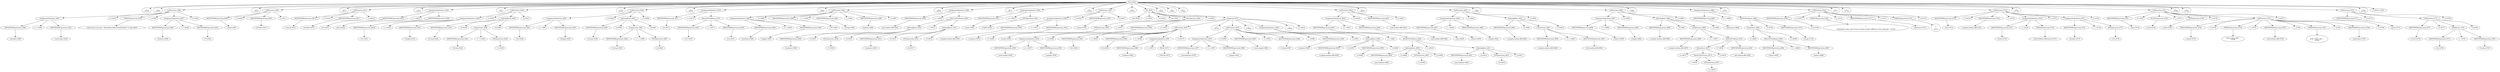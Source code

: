 digraph {

"Prog_6383"->"<
>6384";
"Prog_6383"->"<
>6385";
"Prog_6383"->"CallFunction_6386";
"CallFunction_6386"->"AssignmentOpetators_6387";
"AssignmentOpetators_6387"->"IDENTIFIERExpression_6388";
"IDENTIFIERExpression_6388"->"<datafile>6389";
"AssignmentOpetators_6387"->"<<->6390";
"AssignmentOpetators_6387"->"IDENTIFIERExpression_6391";
"IDENTIFIERExpression_6391"->"<read.table>6392";
"CallFunction_6386"->"<(>6393";
"CallFunction_6386"->"STRINGExpression_6394";
"STRINGExpression_6394"->"<http://www.uvm.edu/~dhowell/methods7/DataFiles/Ex7-31.dat>6395";
"CallFunction_6386"->"<,>6396";
"CallFunction_6386"->"AssignmentOpetators_6397";
"AssignmentOpetators_6397"->"IDENTIFIERExpression_6398";
"IDENTIFIERExpression_6398"->"<header>6399";
"AssignmentOpetators_6397"->"<=>6400";
"AssignmentOpetators_6397"->"IDENTIFIERExpression_6401";
"IDENTIFIERExpression_6401"->"<T>6402";
"CallFunction_6386"->"<)>6403";
"Prog_6383"->"<
>6404";
"Prog_6383"->"CallFunction_6405";
"CallFunction_6405"->"IDENTIFIERExpression_6406";
"IDENTIFIERExpression_6406"->"<head>6407";
"CallFunction_6405"->"<(>6408";
"CallFunction_6405"->"IDENTIFIERExpression_6409";
"IDENTIFIERExpression_6409"->"<datafile>6410";
"CallFunction_6405"->"<)>6411";
"Prog_6383"->"<
>6412";
"Prog_6383"->"CallFunction_6413";
"CallFunction_6413"->"IDENTIFIERExpression_6414";
"IDENTIFIERExpression_6414"->"<attach>6415";
"CallFunction_6413"->"<(>6416";
"CallFunction_6413"->"IDENTIFIERExpression_6417";
"IDENTIFIERExpression_6417"->"<datafile>6418";
"CallFunction_6413"->"<)>6419";
"Prog_6383"->"<
>6420";
"Prog_6383"->"AssignmentOpetators_6421";
"AssignmentOpetators_6421"->"IDENTIFIERExpression_6422";
"IDENTIFIERExpression_6422"->"<dv>6423";
"AssignmentOpetators_6421"->"<<->6424";
"AssignmentOpetators_6421"->"IDENTIFIERExpression_6425";
"IDENTIFIERExpression_6425"->"<Gain>6426";
"Prog_6383"->"<
>6427";
"Prog_6383"->"CallFunction_6428";
"CallFunction_6428"->"AssignmentOpetators_6429";
"AssignmentOpetators_6429"->"IDENTIFIERExpression_6430";
"IDENTIFIERExpression_6430"->"<n1>6431";
"AssignmentOpetators_6429"->"<<->6432";
"AssignmentOpetators_6429"->"IDENTIFIERExpression_6433";
"IDENTIFIERExpression_6433"->"<length>6434";
"CallFunction_6428"->"<(>6435";
"CallFunction_6428"->"IndexingBasic_6436";
"IndexingBasic_6436"->"IDENTIFIERExpression_6437";
"IDENTIFIERExpression_6437"->"<Group>6438";
"IndexingBasic_6436"->"<[>6439";
"IndexingBasic_6436"->"Comparisons_6440";
"Comparisons_6440"->"IDENTIFIERExpression_6441";
"IDENTIFIERExpression_6441"->"<Group>6442";
"Comparisons_6440"->"<==>6443";
"Comparisons_6440"->"INTExpression_6444";
"INTExpression_6444"->"<1>6445";
"IndexingBasic_6436"->"<]>6446";
"CallFunction_6428"->"<)>6447";
"Prog_6383"->"<
>6448";
"Prog_6383"->"CallFunction_6449";
"CallFunction_6449"->"AssignmentOpetators_6450";
"AssignmentOpetators_6450"->"IDENTIFIERExpression_6451";
"IDENTIFIERExpression_6451"->"<n2>6452";
"AssignmentOpetators_6450"->"<<->6453";
"AssignmentOpetators_6450"->"IDENTIFIERExpression_6454";
"IDENTIFIERExpression_6454"->"<length>6455";
"CallFunction_6449"->"<(>6456";
"CallFunction_6449"->"IndexingBasic_6457";
"IndexingBasic_6457"->"IDENTIFIERExpression_6458";
"IDENTIFIERExpression_6458"->"<Group>6459";
"IndexingBasic_6457"->"<[>6460";
"IndexingBasic_6457"->"Comparisons_6461";
"Comparisons_6461"->"IDENTIFIERExpression_6462";
"IDENTIFIERExpression_6462"->"<Group>6463";
"Comparisons_6461"->"<==>6464";
"Comparisons_6461"->"INTExpression_6465";
"INTExpression_6465"->"<2>6466";
"IndexingBasic_6457"->"<]>6467";
"CallFunction_6449"->"<)>6468";
"Prog_6383"->"<
>6469";
"Prog_6383"->"AssignmentOpetators_6470";
"AssignmentOpetators_6470"->"IDENTIFIERExpression_6471";
"IDENTIFIERExpression_6471"->"<N>6472";
"AssignmentOpetators_6470"->"<=>6473";
"AssignmentOpetators_6470"->"MinusOrPlusBinary_6474";
"MinusOrPlusBinary_6474"->"IDENTIFIERExpression_6475";
"IDENTIFIERExpression_6475"->"<n1>6476";
"MinusOrPlusBinary_6474"->"<+>6477";
"MinusOrPlusBinary_6474"->"IDENTIFIERExpression_6478";
"IDENTIFIERExpression_6478"->"<n2>6479";
"Prog_6383"->"<
>6480";
"Prog_6383"->"CallFunction_6481";
"CallFunction_6481"->"AssignmentOpetators_6482";
"AssignmentOpetators_6482"->"IDENTIFIERExpression_6483";
"IDENTIFIERExpression_6483"->"<medians>6484";
"AssignmentOpetators_6482"->"<<->6485";
"AssignmentOpetators_6482"->"IDENTIFIERExpression_6486";
"IDENTIFIERExpression_6486"->"<tapply>6487";
"CallFunction_6481"->"<(>6488";
"CallFunction_6481"->"IDENTIFIERExpression_6489";
"IDENTIFIERExpression_6489"->"<dv>6490";
"CallFunction_6481"->"<,>6491";
"CallFunction_6481"->"IDENTIFIERExpression_6492";
"IDENTIFIERExpression_6492"->"<Group>6493";
"CallFunction_6481"->"<,>6494";
"CallFunction_6481"->"IDENTIFIERExpression_6495";
"IDENTIFIERExpression_6495"->"<median>6496";
"CallFunction_6481"->"<)>6497";
"Prog_6383"->"<
>6498";
"Prog_6383"->"AssignmentOpetators_6499";
"AssignmentOpetators_6499"->"IDENTIFIERExpression_6500";
"IDENTIFIERExpression_6500"->"<obt.median.diff>6501";
"AssignmentOpetators_6499"->"<<->6502";
"AssignmentOpetators_6499"->"MinusOrPlusBinary_6503";
"MinusOrPlusBinary_6503"->"IndexingBasic_6504";
"IndexingBasic_6504"->"IDENTIFIERExpression_6505";
"IDENTIFIERExpression_6505"->"<medians>6506";
"IndexingBasic_6504"->"<[>6507";
"IndexingBasic_6504"->"INTExpression_6508";
"INTExpression_6508"->"<1>6509";
"IndexingBasic_6504"->"<]>6510";
"MinusOrPlusBinary_6503"->"<->6511";
"MinusOrPlusBinary_6503"->"IndexingBasic_6512";
"IndexingBasic_6512"->"IDENTIFIERExpression_6513";
"IDENTIFIERExpression_6513"->"<medians>6514";
"IndexingBasic_6512"->"<[>6515";
"IndexingBasic_6512"->"INTExpression_6516";
"INTExpression_6516"->"<2>6517";
"IndexingBasic_6512"->"<]>6518";
"Prog_6383"->"<
>6519";
"Prog_6383"->"AssignmentOpetators_6520";
"AssignmentOpetators_6520"->"IDENTIFIERExpression_6521";
"IDENTIFIERExpression_6521"->"<nreps>6522";
"AssignmentOpetators_6520"->"<<->6523";
"AssignmentOpetators_6520"->"INTExpression_6524";
"INTExpression_6524"->"<10000>6525";
"Prog_6383"->"<
>6526";
"Prog_6383"->"CallFunction_6527";
"CallFunction_6527"->"AssignmentOpetators_6528";
"AssignmentOpetators_6528"->"IDENTIFIERExpression_6529";
"IDENTIFIERExpression_6529"->"<sample.median.diff>6530";
"AssignmentOpetators_6528"->"<<->6531";
"AssignmentOpetators_6528"->"IDENTIFIERExpression_6532";
"IDENTIFIERExpression_6532"->"<numeric>6533";
"CallFunction_6527"->"<(>6534";
"CallFunction_6527"->"IDENTIFIERExpression_6535";
"IDENTIFIERExpression_6535"->"<nreps>6536";
"CallFunction_6527"->"<)>6537";
"Prog_6383"->"<
>6538";
"Prog_6383"->"For_6539";
"For_6539"->"<for>6540";
"For_6539"->"<(>6541";
"For_6539"->"<i>6542";
"For_6539"->"<in>6543";
"For_6539"->"ColonOperator_6544";
"ColonOperator_6544"->"INTExpression_6545";
"INTExpression_6545"->"<1>6546";
"ColonOperator_6544"->"<:>6547";
"ColonOperator_6544"->"IDENTIFIERExpression_6548";
"IDENTIFIERExpression_6548"->"<nreps>6549";
"For_6539"->"<)>6550";
"For_6539"->"Compound_6551";
"Compound_6551"->"<{>6552";
"Compound_6551"->"CallFunction_6553";
"CallFunction_6553"->"AssignmentOpetators_6554";
"AssignmentOpetators_6554"->"IDENTIFIERExpression_6555";
"IDENTIFIERExpression_6555"->"<newsample>6556";
"AssignmentOpetators_6554"->"<<->6557";
"AssignmentOpetators_6554"->"IDENTIFIERExpression_6558";
"IDENTIFIERExpression_6558"->"<sample>6559";
"CallFunction_6553"->"<(>6560";
"CallFunction_6553"->"IDENTIFIERExpression_6561";
"IDENTIFIERExpression_6561"->"<dv>6562";
"CallFunction_6553"->"<,>6563";
"CallFunction_6553"->"IDENTIFIERExpression_6564";
"IDENTIFIERExpression_6564"->"<N>6565";
"CallFunction_6553"->"<,>6566";
"CallFunction_6553"->"AssignmentOpetators_6567";
"AssignmentOpetators_6567"->"IDENTIFIERExpression_6568";
"IDENTIFIERExpression_6568"->"<replace>6569";
"AssignmentOpetators_6567"->"<=>6570";
"AssignmentOpetators_6567"->"FALSE_6571";
"FALSE_6571"->"<FALSE>6572";
"CallFunction_6553"->"<)>6573";
"Compound_6551"->"<
>6574";
"Compound_6551"->"CallFunction_6575";
"CallFunction_6575"->"AssignmentOpetators_6576";
"AssignmentOpetators_6576"->"IDENTIFIERExpression_6577";
"IDENTIFIERExpression_6577"->"<newmedians>6578";
"AssignmentOpetators_6576"->"<<->6579";
"AssignmentOpetators_6576"->"IDENTIFIERExpression_6580";
"IDENTIFIERExpression_6580"->"<tapply>6581";
"CallFunction_6575"->"<(>6582";
"CallFunction_6575"->"IDENTIFIERExpression_6583";
"IDENTIFIERExpression_6583"->"<newsample>6584";
"CallFunction_6575"->"<,>6585";
"CallFunction_6575"->"IDENTIFIERExpression_6586";
"IDENTIFIERExpression_6586"->"<Group>6587";
"CallFunction_6575"->"<,>6588";
"CallFunction_6575"->"IDENTIFIERExpression_6589";
"IDENTIFIERExpression_6589"->"<median>6590";
"CallFunction_6575"->"<)>6591";
"Compound_6551"->"<
>6592";
"Compound_6551"->"AssignmentOpetators_6593";
"AssignmentOpetators_6593"->"IndexingBasic_6594";
"IndexingBasic_6594"->"IDENTIFIERExpression_6595";
"IDENTIFIERExpression_6595"->"<sample.median.diff>6596";
"IndexingBasic_6594"->"<[>6597";
"IndexingBasic_6594"->"IDENTIFIERExpression_6598";
"IDENTIFIERExpression_6598"->"<i>6599";
"IndexingBasic_6594"->"<]>6600";
"AssignmentOpetators_6593"->"<<->6601";
"AssignmentOpetators_6593"->"MinusOrPlusBinary_6602";
"MinusOrPlusBinary_6602"->"IndexingBasic_6603";
"IndexingBasic_6603"->"IDENTIFIERExpression_6604";
"IDENTIFIERExpression_6604"->"<newmedians>6605";
"IndexingBasic_6603"->"<[>6606";
"IndexingBasic_6603"->"INTExpression_6607";
"INTExpression_6607"->"<1>6608";
"IndexingBasic_6603"->"<]>6609";
"MinusOrPlusBinary_6602"->"<->6610";
"MinusOrPlusBinary_6602"->"IndexingBasic_6611";
"IndexingBasic_6611"->"IDENTIFIERExpression_6612";
"IDENTIFIERExpression_6612"->"<newmedians>6613";
"IndexingBasic_6611"->"<[>6614";
"IndexingBasic_6611"->"INTExpression_6615";
"INTExpression_6615"->"<2>6616";
"IndexingBasic_6611"->"<]>6617";
"Compound_6551"->"<
>6618";
"Compound_6551"->"<}>6619";
"Prog_6383"->"<
>6620";
"Prog_6383"->"<
>6621";
"Prog_6383"->"<
>6622";
"Prog_6383"->"CallFunction_6623";
"CallFunction_6623"->"AssignmentOpetators_6624";
"AssignmentOpetators_6624"->"IDENTIFIERExpression_6625";
"IDENTIFIERExpression_6625"->"<obt.median.diff>6626";
"AssignmentOpetators_6624"->"<<->6627";
"AssignmentOpetators_6624"->"IDENTIFIERExpression_6628";
"IDENTIFIERExpression_6628"->"<abs>6629";
"CallFunction_6623"->"<(>6630";
"CallFunction_6623"->"IDENTIFIERExpression_6631";
"IDENTIFIERExpression_6631"->"<obt.median.diff>6632";
"CallFunction_6623"->"<)>6633";
"Prog_6383"->"<
>6634";
"Prog_6383"->"CallFunction_6635";
"CallFunction_6635"->"AssignmentOpetators_6636";
"AssignmentOpetators_6636"->"IDENTIFIERExpression_6637";
"IDENTIFIERExpression_6637"->"<above>6638";
"AssignmentOpetators_6636"->"<<->6639";
"AssignmentOpetators_6636"->"IDENTIFIERExpression_6640";
"IDENTIFIERExpression_6640"->"<length>6641";
"CallFunction_6635"->"<(>6642";
"CallFunction_6635"->"IndexingBasic_6643";
"IndexingBasic_6643"->"IDENTIFIERExpression_6644";
"IDENTIFIERExpression_6644"->"<sample.median.diff>6645";
"IndexingBasic_6643"->"<[>6646";
"IndexingBasic_6643"->"Comparisons_6647";
"Comparisons_6647"->"IDENTIFIERExpression_6648";
"IDENTIFIERExpression_6648"->"<sample.median.diff>6649";
"Comparisons_6647"->"<>=>6650";
"Comparisons_6647"->"IDENTIFIERExpression_6651";
"IDENTIFIERExpression_6651"->"<obt.median.diff>6652";
"IndexingBasic_6643"->"<]>6653";
"CallFunction_6635"->"<)>6654";
"Prog_6383"->"<
>6655";
"Prog_6383"->"CallFunction_6656";
"CallFunction_6656"->"AssignmentOpetators_6657";
"AssignmentOpetators_6657"->"IDENTIFIERExpression_6658";
"IDENTIFIERExpression_6658"->"<below>6659";
"AssignmentOpetators_6657"->"<<->6660";
"AssignmentOpetators_6657"->"IDENTIFIERExpression_6661";
"IDENTIFIERExpression_6661"->"<length>6662";
"CallFunction_6656"->"<(>6663";
"CallFunction_6656"->"IndexingBasic_6664";
"IndexingBasic_6664"->"IDENTIFIERExpression_6665";
"IDENTIFIERExpression_6665"->"<sample.median.diff>6666";
"IndexingBasic_6664"->"<[>6667";
"IndexingBasic_6664"->"Comparisons_6668";
"Comparisons_6668"->"IDENTIFIERExpression_6669";
"IDENTIFIERExpression_6669"->"<sample.median.diff>6670";
"Comparisons_6668"->"<<=>6671";
"Comparisons_6668"->"MultOrDivBinary_6672";
"MultOrDivBinary_6672"->"Parenthesis_6673";
"Parenthesis_6673"->"<(>6674";
"Parenthesis_6673"->"MinusOrPlusUnary_6675";
"MinusOrPlusUnary_6675"->"<->6676";
"MinusOrPlusUnary_6675"->"INTExpression_6677";
"INTExpression_6677"->"<1>6678";
"Parenthesis_6673"->"<)>6679";
"MultOrDivBinary_6672"->"<*>6680";
"MultOrDivBinary_6672"->"IDENTIFIERExpression_6681";
"IDENTIFIERExpression_6681"->"<obt.median.diff>6682";
"IndexingBasic_6664"->"<]>6683";
"CallFunction_6656"->"<)>6684";
"Prog_6383"->"<
>6685";
"Prog_6383"->"AssignmentOpetators_6686";
"AssignmentOpetators_6686"->"IDENTIFIERExpression_6687";
"IDENTIFIERExpression_6687"->"<pextreme>6688";
"AssignmentOpetators_6686"->"<<->6689";
"AssignmentOpetators_6686"->"MultOrDivBinary_6690";
"MultOrDivBinary_6690"->"Parenthesis_6691";
"Parenthesis_6691"->"<(>6692";
"Parenthesis_6691"->"MinusOrPlusBinary_6693";
"MinusOrPlusBinary_6693"->"IDENTIFIERExpression_6694";
"IDENTIFIERExpression_6694"->"<above>6695";
"MinusOrPlusBinary_6693"->"<+>6696";
"MinusOrPlusBinary_6693"->"IDENTIFIERExpression_6697";
"IDENTIFIERExpression_6697"->"<below>6698";
"Parenthesis_6691"->"<)>6699";
"MultOrDivBinary_6690"->"</>6700";
"MultOrDivBinary_6690"->"IDENTIFIERExpression_6701";
"IDENTIFIERExpression_6701"->"<nreps>6702";
"Prog_6383"->"<
>6703";
"Prog_6383"->"CallFunction_6704";
"CallFunction_6704"->"IDENTIFIERExpression_6705";
"IDENTIFIERExpression_6705"->"<cat>6706";
"CallFunction_6704"->"<(>6707";
"CallFunction_6704"->"STRINGExpression_6708";
"STRINGExpression_6708"->"<\n\n Probability under null of more extreme median difference than obtained =>6709";
"CallFunction_6704"->"<,>6710";
"CallFunction_6704"->"IDENTIFIERExpression_6711";
"IDENTIFIERExpression_6711"->"<pextreme>6712";
"CallFunction_6704"->"<,>6713";
"CallFunction_6704"->"STRINGExpression_6714";
"STRINGExpression_6714"->"<\n\n>6715";
"CallFunction_6704"->"<)>6716";
"Prog_6383"->"<
>6717";
"Prog_6383"->"<
>6718";
"Prog_6383"->"CallFunction_6719";
"CallFunction_6719"->"IDENTIFIERExpression_6720";
"IDENTIFIERExpression_6720"->"<hist>6721";
"CallFunction_6719"->"<(>6722";
"CallFunction_6719"->"IDENTIFIERExpression_6723";
"IDENTIFIERExpression_6723"->"<sample.median.diff>6724";
"CallFunction_6719"->"<,>6725";
"CallFunction_6719"->"AssignmentOpetators_6726";
"AssignmentOpetators_6726"->"IDENTIFIERExpression_6727";
"IDENTIFIERExpression_6727"->"<main>6728";
"AssignmentOpetators_6726"->"<=>6729";
"AssignmentOpetators_6726"->"STRINGExpression_6730";
"STRINGExpression_6730"->"<Null Median Differences>6731";
"CallFunction_6719"->"<,>6732";
"CallFunction_6719"->"AssignmentOpetators_6733";
"AssignmentOpetators_6733"->"IDENTIFIERExpression_6734";
"IDENTIFIERExpression_6734"->"<breaks>6735";
"AssignmentOpetators_6733"->"<=>6736";
"AssignmentOpetators_6733"->"INTExpression_6737";
"INTExpression_6737"->"<25>6738";
"CallFunction_6719"->"<)>6739";
"Prog_6383"->"<
>6740";
"Prog_6383"->"CallFunction_6741";
"CallFunction_6741"->"IDENTIFIERExpression_6742";
"IDENTIFIERExpression_6742"->"<text>6743";
"CallFunction_6741"->"<(>6744";
"CallFunction_6741"->"FLOATExpression_6745";
"FLOATExpression_6745"->"<2.85>6746";
"CallFunction_6741"->"<,>6747";
"CallFunction_6741"->"INTExpression_6748";
"INTExpression_6748"->"<1200>6749";
"CallFunction_6741"->"<,>6750";
"CallFunction_6741"->"CallFunction_6751";
"CallFunction_6751"->"IDENTIFIERExpression_6752";
"IDENTIFIERExpression_6752"->"<paste>6753";
"CallFunction_6751"->"<(>6754";
"CallFunction_6751"->"STRINGExpression_6755";
"STRINGExpression_6755"->"<Obt median diff = \n>6756";
"CallFunction_6751"->"<,>6757";
"CallFunction_6751"->"IDENTIFIERExpression_6758";
"IDENTIFIERExpression_6758"->"<obt.median.diff>6759";
"CallFunction_6751"->"<,>6760";
"CallFunction_6751"->"STRINGExpression_6761";
"STRINGExpression_6761"->"<\nprob. under null = \n>6762";
"CallFunction_6751"->"<,>6763";
"CallFunction_6751"->"IDENTIFIERExpression_6764";
"IDENTIFIERExpression_6764"->"<pextreme>6765";
"CallFunction_6751"->"<)>6766";
"CallFunction_6741"->"<)>6767";
"Prog_6383"->"<
>6768";
"Prog_6383"->"<
>6769";
"Prog_6383"->"CallFunction_6770";
"CallFunction_6770"->"IDENTIFIERExpression_6771";
"IDENTIFIERExpression_6771"->"<print>6772";
"CallFunction_6770"->"<(>6773";
"CallFunction_6770"->"CallFunction_6774";
"CallFunction_6774"->"IDENTIFIERExpression_6775";
"IDENTIFIERExpression_6775"->"<t.test>6776";
"CallFunction_6774"->"<(>6777";
"CallFunction_6774"->"TildeBinary_6778";
"TildeBinary_6778"->"IDENTIFIERExpression_6779";
"IDENTIFIERExpression_6779"->"<dv>6780";
"TildeBinary_6778"->"<~>6781";
"TildeBinary_6778"->"IDENTIFIERExpression_6782";
"IDENTIFIERExpression_6782"->"<Group>6783";
"CallFunction_6774"->"<)>6784";
"CallFunction_6770"->"<)>6785";
"Prog_6383"->"<
>6786";
"Prog_6383"->"<<EOF>>6787";
}
